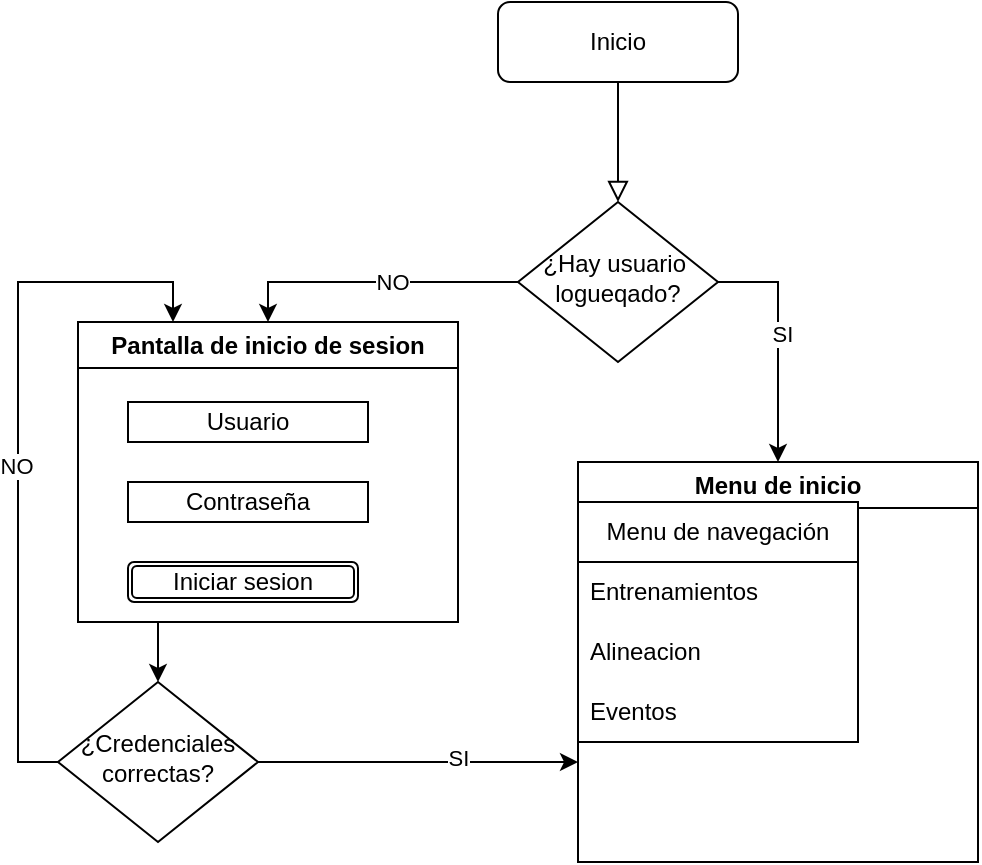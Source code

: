 <mxfile version="21.6.5" type="github">
  <diagram id="C5RBs43oDa-KdzZeNtuy" name="Page-1">
    <mxGraphModel dx="839" dy="446" grid="1" gridSize="10" guides="1" tooltips="1" connect="1" arrows="1" fold="1" page="1" pageScale="1" pageWidth="827" pageHeight="1169" math="0" shadow="0">
      <root>
        <mxCell id="WIyWlLk6GJQsqaUBKTNV-0" />
        <mxCell id="WIyWlLk6GJQsqaUBKTNV-1" parent="WIyWlLk6GJQsqaUBKTNV-0" />
        <mxCell id="WIyWlLk6GJQsqaUBKTNV-2" value="" style="rounded=0;html=1;jettySize=auto;orthogonalLoop=1;fontSize=11;endArrow=block;endFill=0;endSize=8;strokeWidth=1;shadow=0;labelBackgroundColor=none;edgeStyle=orthogonalEdgeStyle;" parent="WIyWlLk6GJQsqaUBKTNV-1" source="WIyWlLk6GJQsqaUBKTNV-3" target="WIyWlLk6GJQsqaUBKTNV-6" edge="1">
          <mxGeometry relative="1" as="geometry" />
        </mxCell>
        <mxCell id="WIyWlLk6GJQsqaUBKTNV-3" value="Inicio" style="rounded=1;whiteSpace=wrap;html=1;fontSize=12;glass=0;strokeWidth=1;shadow=0;" parent="WIyWlLk6GJQsqaUBKTNV-1" vertex="1">
          <mxGeometry x="280" y="30" width="120" height="40" as="geometry" />
        </mxCell>
        <mxCell id="nABgr-9hpTSCNNGx4_WT-3" style="edgeStyle=orthogonalEdgeStyle;rounded=0;orthogonalLoop=1;jettySize=auto;html=1;exitX=0;exitY=0.5;exitDx=0;exitDy=0;entryX=0.5;entryY=0;entryDx=0;entryDy=0;" edge="1" parent="WIyWlLk6GJQsqaUBKTNV-1" source="WIyWlLk6GJQsqaUBKTNV-6" target="nABgr-9hpTSCNNGx4_WT-2">
          <mxGeometry relative="1" as="geometry" />
        </mxCell>
        <mxCell id="nABgr-9hpTSCNNGx4_WT-4" value="NO" style="edgeLabel;html=1;align=center;verticalAlign=middle;resizable=0;points=[];" vertex="1" connectable="0" parent="nABgr-9hpTSCNNGx4_WT-3">
          <mxGeometry x="-0.123" relative="1" as="geometry">
            <mxPoint as="offset" />
          </mxGeometry>
        </mxCell>
        <mxCell id="nABgr-9hpTSCNNGx4_WT-17" style="edgeStyle=orthogonalEdgeStyle;rounded=0;orthogonalLoop=1;jettySize=auto;html=1;exitX=1;exitY=0.5;exitDx=0;exitDy=0;entryX=0.5;entryY=0;entryDx=0;entryDy=0;" edge="1" parent="WIyWlLk6GJQsqaUBKTNV-1" source="WIyWlLk6GJQsqaUBKTNV-6" target="nABgr-9hpTSCNNGx4_WT-16">
          <mxGeometry relative="1" as="geometry" />
        </mxCell>
        <mxCell id="nABgr-9hpTSCNNGx4_WT-18" value="SI" style="edgeLabel;html=1;align=center;verticalAlign=middle;resizable=0;points=[];" vertex="1" connectable="0" parent="nABgr-9hpTSCNNGx4_WT-17">
          <mxGeometry x="-0.067" y="2" relative="1" as="geometry">
            <mxPoint as="offset" />
          </mxGeometry>
        </mxCell>
        <mxCell id="WIyWlLk6GJQsqaUBKTNV-6" value="¿Hay usuario&amp;nbsp;&lt;br&gt;logueqado?" style="rhombus;whiteSpace=wrap;html=1;shadow=0;fontFamily=Helvetica;fontSize=12;align=center;strokeWidth=1;spacing=6;spacingTop=-4;" parent="WIyWlLk6GJQsqaUBKTNV-1" vertex="1">
          <mxGeometry x="290" y="130" width="100" height="80" as="geometry" />
        </mxCell>
        <mxCell id="nABgr-9hpTSCNNGx4_WT-24" style="edgeStyle=orthogonalEdgeStyle;rounded=0;orthogonalLoop=1;jettySize=auto;html=1;exitX=0.25;exitY=1;exitDx=0;exitDy=0;entryX=0.5;entryY=0;entryDx=0;entryDy=0;" edge="1" parent="WIyWlLk6GJQsqaUBKTNV-1" source="nABgr-9hpTSCNNGx4_WT-2" target="nABgr-9hpTSCNNGx4_WT-10">
          <mxGeometry relative="1" as="geometry" />
        </mxCell>
        <mxCell id="nABgr-9hpTSCNNGx4_WT-2" value="Pantalla de inicio de sesion" style="swimlane;whiteSpace=wrap;html=1;" vertex="1" parent="WIyWlLk6GJQsqaUBKTNV-1">
          <mxGeometry x="70" y="190" width="190" height="150" as="geometry" />
        </mxCell>
        <mxCell id="nABgr-9hpTSCNNGx4_WT-5" value="Usuario" style="rounded=0;whiteSpace=wrap;html=1;" vertex="1" parent="nABgr-9hpTSCNNGx4_WT-2">
          <mxGeometry x="25" y="40" width="120" height="20" as="geometry" />
        </mxCell>
        <mxCell id="nABgr-9hpTSCNNGx4_WT-6" value="Contraseña" style="rounded=0;whiteSpace=wrap;html=1;" vertex="1" parent="nABgr-9hpTSCNNGx4_WT-2">
          <mxGeometry x="25" y="80" width="120" height="20" as="geometry" />
        </mxCell>
        <mxCell id="nABgr-9hpTSCNNGx4_WT-9" value="Iniciar sesion" style="shape=ext;double=1;rounded=1;whiteSpace=wrap;html=1;" vertex="1" parent="nABgr-9hpTSCNNGx4_WT-2">
          <mxGeometry x="25" y="120" width="115" height="20" as="geometry" />
        </mxCell>
        <mxCell id="nABgr-9hpTSCNNGx4_WT-19" style="edgeStyle=orthogonalEdgeStyle;rounded=0;orthogonalLoop=1;jettySize=auto;html=1;exitX=1;exitY=0.5;exitDx=0;exitDy=0;entryX=0;entryY=0.75;entryDx=0;entryDy=0;" edge="1" parent="WIyWlLk6GJQsqaUBKTNV-1" source="nABgr-9hpTSCNNGx4_WT-10" target="nABgr-9hpTSCNNGx4_WT-16">
          <mxGeometry relative="1" as="geometry" />
        </mxCell>
        <mxCell id="nABgr-9hpTSCNNGx4_WT-20" value="SI" style="edgeLabel;html=1;align=center;verticalAlign=middle;resizable=0;points=[];" vertex="1" connectable="0" parent="nABgr-9hpTSCNNGx4_WT-19">
          <mxGeometry x="0.25" y="2" relative="1" as="geometry">
            <mxPoint as="offset" />
          </mxGeometry>
        </mxCell>
        <mxCell id="nABgr-9hpTSCNNGx4_WT-22" style="edgeStyle=orthogonalEdgeStyle;rounded=0;orthogonalLoop=1;jettySize=auto;html=1;exitX=0;exitY=0.5;exitDx=0;exitDy=0;entryX=0.25;entryY=0;entryDx=0;entryDy=0;" edge="1" parent="WIyWlLk6GJQsqaUBKTNV-1" source="nABgr-9hpTSCNNGx4_WT-10" target="nABgr-9hpTSCNNGx4_WT-2">
          <mxGeometry relative="1" as="geometry" />
        </mxCell>
        <mxCell id="nABgr-9hpTSCNNGx4_WT-23" value="NO" style="edgeLabel;html=1;align=center;verticalAlign=middle;resizable=0;points=[];" vertex="1" connectable="0" parent="nABgr-9hpTSCNNGx4_WT-22">
          <mxGeometry x="-0.058" y="1" relative="1" as="geometry">
            <mxPoint as="offset" />
          </mxGeometry>
        </mxCell>
        <mxCell id="nABgr-9hpTSCNNGx4_WT-10" value="¿Credenciales&lt;br&gt;correctas?" style="rhombus;whiteSpace=wrap;html=1;shadow=0;fontFamily=Helvetica;fontSize=12;align=center;strokeWidth=1;spacing=6;spacingTop=-4;" vertex="1" parent="WIyWlLk6GJQsqaUBKTNV-1">
          <mxGeometry x="60" y="370" width="100" height="80" as="geometry" />
        </mxCell>
        <mxCell id="nABgr-9hpTSCNNGx4_WT-16" value="Menu de inicio" style="swimlane;whiteSpace=wrap;html=1;" vertex="1" parent="WIyWlLk6GJQsqaUBKTNV-1">
          <mxGeometry x="320" y="260" width="200" height="200" as="geometry" />
        </mxCell>
        <mxCell id="nABgr-9hpTSCNNGx4_WT-25" value="Menu de navegación" style="swimlane;fontStyle=0;childLayout=stackLayout;horizontal=1;startSize=30;horizontalStack=0;resizeParent=1;resizeParentMax=0;resizeLast=0;collapsible=1;marginBottom=0;whiteSpace=wrap;html=1;" vertex="1" parent="nABgr-9hpTSCNNGx4_WT-16">
          <mxGeometry y="20" width="140" height="120" as="geometry" />
        </mxCell>
        <mxCell id="nABgr-9hpTSCNNGx4_WT-26" value="Entrenamientos" style="text;strokeColor=none;fillColor=none;align=left;verticalAlign=middle;spacingLeft=4;spacingRight=4;overflow=hidden;points=[[0,0.5],[1,0.5]];portConstraint=eastwest;rotatable=0;whiteSpace=wrap;html=1;" vertex="1" parent="nABgr-9hpTSCNNGx4_WT-25">
          <mxGeometry y="30" width="140" height="30" as="geometry" />
        </mxCell>
        <mxCell id="nABgr-9hpTSCNNGx4_WT-27" value="Alineacion" style="text;strokeColor=none;fillColor=none;align=left;verticalAlign=middle;spacingLeft=4;spacingRight=4;overflow=hidden;points=[[0,0.5],[1,0.5]];portConstraint=eastwest;rotatable=0;whiteSpace=wrap;html=1;" vertex="1" parent="nABgr-9hpTSCNNGx4_WT-25">
          <mxGeometry y="60" width="140" height="30" as="geometry" />
        </mxCell>
        <mxCell id="nABgr-9hpTSCNNGx4_WT-28" value="Eventos" style="text;strokeColor=none;fillColor=none;align=left;verticalAlign=middle;spacingLeft=4;spacingRight=4;overflow=hidden;points=[[0,0.5],[1,0.5]];portConstraint=eastwest;rotatable=0;whiteSpace=wrap;html=1;" vertex="1" parent="nABgr-9hpTSCNNGx4_WT-25">
          <mxGeometry y="90" width="140" height="30" as="geometry" />
        </mxCell>
      </root>
    </mxGraphModel>
  </diagram>
</mxfile>
